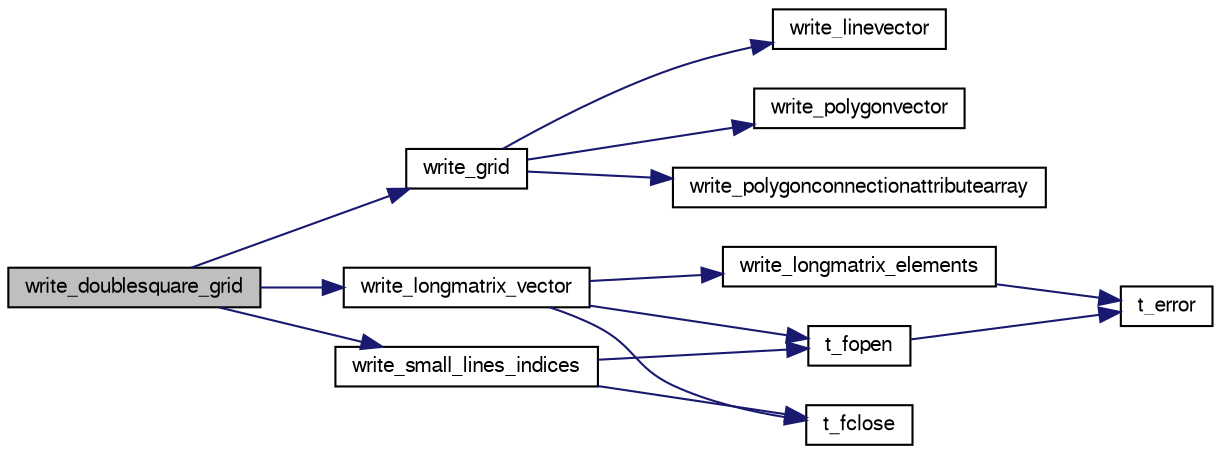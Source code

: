 digraph "write_doublesquare_grid"
{
  bgcolor="transparent";
  edge [fontname="FreeSans",fontsize="10",labelfontname="FreeSans",labelfontsize="10"];
  node [fontname="FreeSans",fontsize="10",shape=record];
  rankdir="LR";
  Node1 [label="write_doublesquare_grid",height=0.2,width=0.4,color="black", fillcolor="grey75", style="filled" fontcolor="black"];
  Node1 -> Node2 [color="midnightblue",fontsize="10",style="solid",fontname="FreeSans"];
  Node2 [label="write_grid",height=0.2,width=0.4,color="black",URL="$bigcells2_8c.html#a4fa7cdf8be5d8e37c07f2b88f5d5af9b"];
  Node2 -> Node3 [color="midnightblue",fontsize="10",style="solid",fontname="FreeSans"];
  Node3 [label="write_linevector",height=0.2,width=0.4,color="black",URL="$geometry__io_8c.html#a90857eaff8709a1b27ab54710120c711"];
  Node2 -> Node4 [color="midnightblue",fontsize="10",style="solid",fontname="FreeSans"];
  Node4 [label="write_polygonvector",height=0.2,width=0.4,color="black",URL="$geometry__io_8c.html#a425b6392922ac111e0b26dd217e90675"];
  Node2 -> Node5 [color="midnightblue",fontsize="10",style="solid",fontname="FreeSans"];
  Node5 [label="write_polygonconnectionattributearray",height=0.2,width=0.4,color="black",URL="$geometry__attribute_8c.html#acd91cb7c91abf686fbab1a963de08fbe"];
  Node1 -> Node6 [color="midnightblue",fontsize="10",style="solid",fontname="FreeSans"];
  Node6 [label="write_longmatrix_vector",height=0.2,width=0.4,color="black",URL="$bigcells2_8c.html#a355a9a3e61f4ddac3a3b744b79f4116a"];
  Node6 -> Node7 [color="midnightblue",fontsize="10",style="solid",fontname="FreeSans"];
  Node7 [label="t_fopen",height=0.2,width=0.4,color="black",URL="$t__io_8c.html#af34ea3bc62c51f24c92b1fd2e9efe91a"];
  Node7 -> Node8 [color="midnightblue",fontsize="10",style="solid",fontname="FreeSans"];
  Node8 [label="t_error",height=0.2,width=0.4,color="black",URL="$error_8c.html#af79ef7c6656ef0f3d2786e2b09c1755f"];
  Node6 -> Node9 [color="midnightblue",fontsize="10",style="solid",fontname="FreeSans"];
  Node9 [label="write_longmatrix_elements",height=0.2,width=0.4,color="black",URL="$t__io_8c.html#a9da581d6f2cb0b66c8c93c6e2a60431b"];
  Node9 -> Node8 [color="midnightblue",fontsize="10",style="solid",fontname="FreeSans"];
  Node6 -> Node10 [color="midnightblue",fontsize="10",style="solid",fontname="FreeSans"];
  Node10 [label="t_fclose",height=0.2,width=0.4,color="black",URL="$t__io_8c.html#afa95931383ff96048d6ec32f685a5f98"];
  Node1 -> Node11 [color="midnightblue",fontsize="10",style="solid",fontname="FreeSans"];
  Node11 [label="write_small_lines_indices",height=0.2,width=0.4,color="black",URL="$bigcells2_8c.html#a0995bd743b16e37e23c4ff9337fd5474"];
  Node11 -> Node7 [color="midnightblue",fontsize="10",style="solid",fontname="FreeSans"];
  Node11 -> Node10 [color="midnightblue",fontsize="10",style="solid",fontname="FreeSans"];
}
